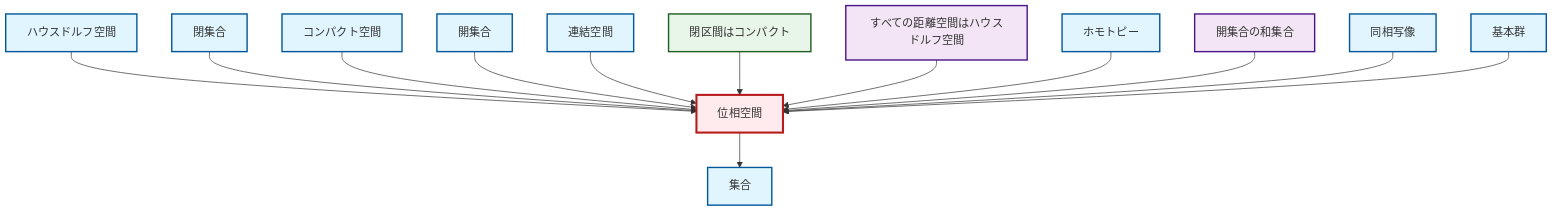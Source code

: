 graph TD
    classDef definition fill:#e1f5fe,stroke:#01579b,stroke-width:2px
    classDef theorem fill:#f3e5f5,stroke:#4a148c,stroke-width:2px
    classDef axiom fill:#fff3e0,stroke:#e65100,stroke-width:2px
    classDef example fill:#e8f5e9,stroke:#1b5e20,stroke-width:2px
    classDef current fill:#ffebee,stroke:#b71c1c,stroke-width:3px
    def-hausdorff["ハウスドルフ空間"]:::definition
    ex-closed-interval-compact["閉区間はコンパクト"]:::example
    def-homeomorphism["同相写像"]:::definition
    def-open-set["開集合"]:::definition
    def-closed-set["閉集合"]:::definition
    def-connected["連結空間"]:::definition
    def-fundamental-group["基本群"]:::definition
    def-topological-space["位相空間"]:::definition
    def-homotopy["ホモトピー"]:::definition
    thm-union-open-sets["開集合の和集合"]:::theorem
    def-set["集合"]:::definition
    thm-metric-hausdorff["すべての距離空間はハウスドルフ空間"]:::theorem
    def-compact["コンパクト空間"]:::definition
    def-hausdorff --> def-topological-space
    def-topological-space --> def-set
    def-closed-set --> def-topological-space
    def-compact --> def-topological-space
    def-open-set --> def-topological-space
    def-connected --> def-topological-space
    ex-closed-interval-compact --> def-topological-space
    thm-metric-hausdorff --> def-topological-space
    def-homotopy --> def-topological-space
    thm-union-open-sets --> def-topological-space
    def-homeomorphism --> def-topological-space
    def-fundamental-group --> def-topological-space
    class def-topological-space current